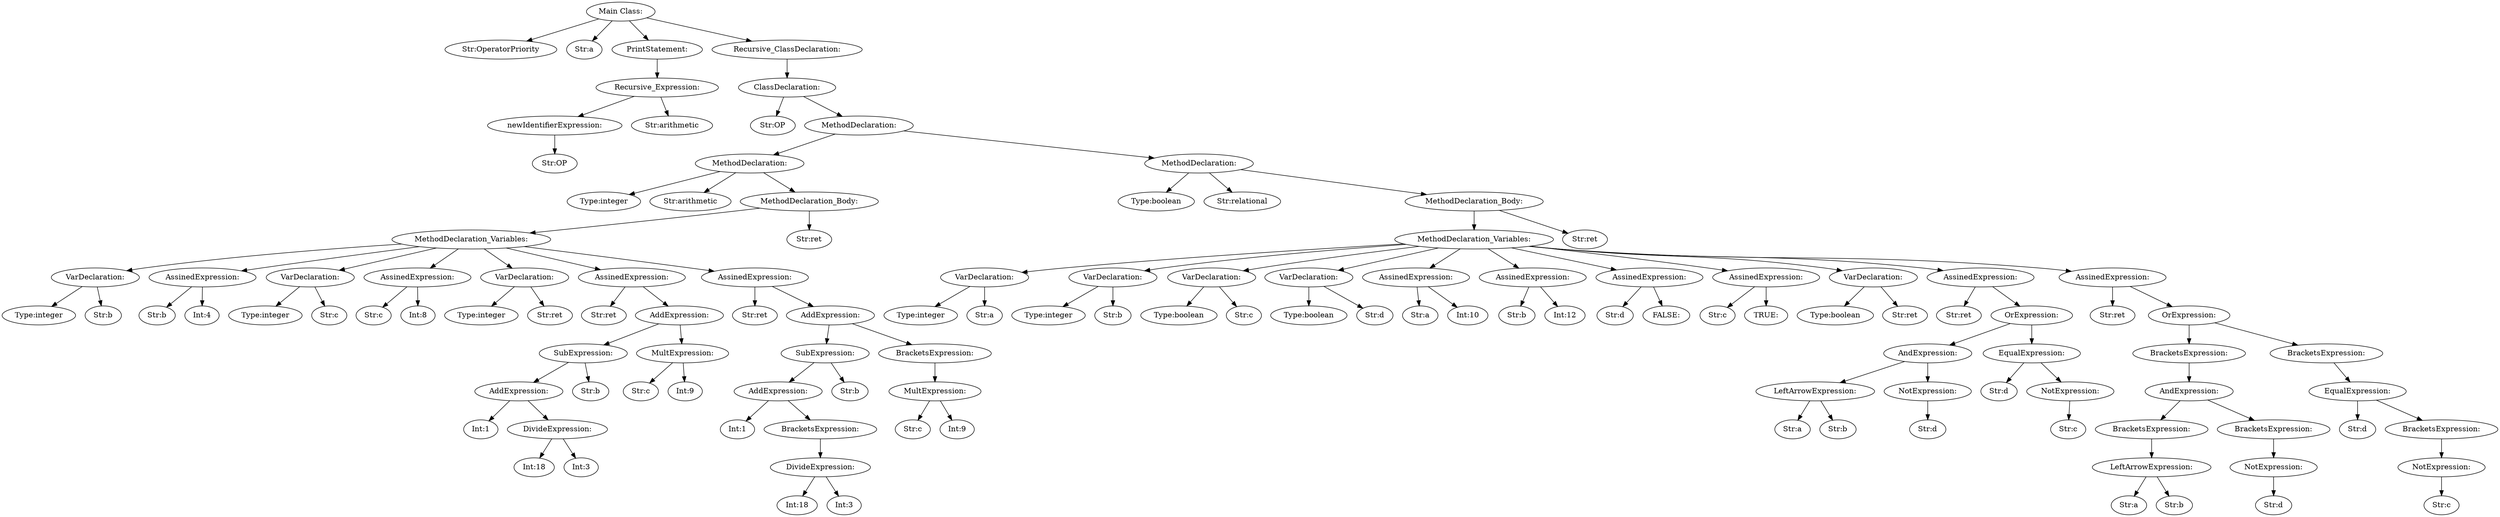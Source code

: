 digraph {
n0 [label="Main Class:"];
n1 [label="Str:OperatorPriority"];
n0 -> n1
n2 [label="Str:a"];
n0 -> n2
n3 [label="PrintStatement:"];
n4 [label="Recursive_Expression:"];
n5 [label="newIdentifierExpression:"];
n6 [label="Str:OP"];
n5 -> n6
n4 -> n5
n7 [label="Str:arithmetic"];
n4 -> n7
n3 -> n4
n0 -> n3
n8 [label="Recursive_ClassDeclaration:"];
n9 [label="ClassDeclaration:"];
n10 [label="Str:OP"];
n9 -> n10
n11 [label="MethodDeclaration:"];
n12 [label="MethodDeclaration:"];
n13 [label="Type:integer"];
n12 -> n13
n14 [label="Str:arithmetic"];
n12 -> n14
n15 [label="MethodDeclaration_Body:"];
n16 [label="MethodDeclaration_Variables:"];
n17 [label="VarDeclaration:"];
n18 [label="Type:integer"];
n17 -> n18
n19 [label="Str:b"];
n17 -> n19
n16 -> n17
n20 [label="AssinedExpression:"];
n21 [label="Str:b"];
n20 -> n21
n22 [label="Int:4"];
n20 -> n22
n16 -> n20
n23 [label="VarDeclaration:"];
n24 [label="Type:integer"];
n23 -> n24
n25 [label="Str:c"];
n23 -> n25
n16 -> n23
n26 [label="AssinedExpression:"];
n27 [label="Str:c"];
n26 -> n27
n28 [label="Int:8"];
n26 -> n28
n16 -> n26
n29 [label="VarDeclaration:"];
n30 [label="Type:integer"];
n29 -> n30
n31 [label="Str:ret"];
n29 -> n31
n16 -> n29
n32 [label="AssinedExpression:"];
n33 [label="Str:ret"];
n32 -> n33
n34 [label="AddExpression:"];
n35 [label="SubExpression:"];
n36 [label="AddExpression:"];
n37 [label="Int:1"];
n36 -> n37
n38 [label="DivideExpression:"];
n39 [label="Int:18"];
n38 -> n39
n40 [label="Int:3"];
n38 -> n40
n36 -> n38
n35 -> n36
n41 [label="Str:b"];
n35 -> n41
n34 -> n35
n42 [label="MultExpression:"];
n43 [label="Str:c"];
n42 -> n43
n44 [label="Int:9"];
n42 -> n44
n34 -> n42
n32 -> n34
n16 -> n32
n45 [label="AssinedExpression:"];
n46 [label="Str:ret"];
n45 -> n46
n47 [label="AddExpression:"];
n48 [label="SubExpression:"];
n49 [label="AddExpression:"];
n50 [label="Int:1"];
n49 -> n50
n51 [label="BracketsExpression:"];
n52 [label="DivideExpression:"];
n53 [label="Int:18"];
n52 -> n53
n54 [label="Int:3"];
n52 -> n54
n51 -> n52
n49 -> n51
n48 -> n49
n55 [label="Str:b"];
n48 -> n55
n47 -> n48
n56 [label="BracketsExpression:"];
n57 [label="MultExpression:"];
n58 [label="Str:c"];
n57 -> n58
n59 [label="Int:9"];
n57 -> n59
n56 -> n57
n47 -> n56
n45 -> n47
n16 -> n45
n15 -> n16
n60 [label="Str:ret"];
n15 -> n60
n12 -> n15
n11 -> n12
n61 [label="MethodDeclaration:"];
n62 [label="Type:boolean"];
n61 -> n62
n63 [label="Str:relational"];
n61 -> n63
n64 [label="MethodDeclaration_Body:"];
n65 [label="MethodDeclaration_Variables:"];
n66 [label="VarDeclaration:"];
n67 [label="Type:integer"];
n66 -> n67
n68 [label="Str:a"];
n66 -> n68
n65 -> n66
n69 [label="VarDeclaration:"];
n70 [label="Type:integer"];
n69 -> n70
n71 [label="Str:b"];
n69 -> n71
n65 -> n69
n72 [label="VarDeclaration:"];
n73 [label="Type:boolean"];
n72 -> n73
n74 [label="Str:c"];
n72 -> n74
n65 -> n72
n75 [label="VarDeclaration:"];
n76 [label="Type:boolean"];
n75 -> n76
n77 [label="Str:d"];
n75 -> n77
n65 -> n75
n78 [label="AssinedExpression:"];
n79 [label="Str:a"];
n78 -> n79
n80 [label="Int:10"];
n78 -> n80
n65 -> n78
n81 [label="AssinedExpression:"];
n82 [label="Str:b"];
n81 -> n82
n83 [label="Int:12"];
n81 -> n83
n65 -> n81
n84 [label="AssinedExpression:"];
n85 [label="Str:d"];
n84 -> n85
n86 [label="FALSE:"];
n84 -> n86
n65 -> n84
n87 [label="AssinedExpression:"];
n88 [label="Str:c"];
n87 -> n88
n89 [label="TRUE:"];
n87 -> n89
n65 -> n87
n90 [label="VarDeclaration:"];
n91 [label="Type:boolean"];
n90 -> n91
n92 [label="Str:ret"];
n90 -> n92
n65 -> n90
n93 [label="AssinedExpression:"];
n94 [label="Str:ret"];
n93 -> n94
n95 [label="OrExpression:"];
n96 [label="AndExpression:"];
n97 [label="LeftArrowExpression:"];
n98 [label="Str:a"];
n97 -> n98
n99 [label="Str:b"];
n97 -> n99
n96 -> n97
n100 [label="NotExpression:"];
n101 [label="Str:d"];
n100 -> n101
n96 -> n100
n95 -> n96
n102 [label="EqualExpression:"];
n103 [label="Str:d"];
n102 -> n103
n104 [label="NotExpression:"];
n105 [label="Str:c"];
n104 -> n105
n102 -> n104
n95 -> n102
n93 -> n95
n65 -> n93
n106 [label="AssinedExpression:"];
n107 [label="Str:ret"];
n106 -> n107
n108 [label="OrExpression:"];
n109 [label="BracketsExpression:"];
n110 [label="AndExpression:"];
n111 [label="BracketsExpression:"];
n112 [label="LeftArrowExpression:"];
n113 [label="Str:a"];
n112 -> n113
n114 [label="Str:b"];
n112 -> n114
n111 -> n112
n110 -> n111
n115 [label="BracketsExpression:"];
n116 [label="NotExpression:"];
n117 [label="Str:d"];
n116 -> n117
n115 -> n116
n110 -> n115
n109 -> n110
n108 -> n109
n118 [label="BracketsExpression:"];
n119 [label="EqualExpression:"];
n120 [label="Str:d"];
n119 -> n120
n121 [label="BracketsExpression:"];
n122 [label="NotExpression:"];
n123 [label="Str:c"];
n122 -> n123
n121 -> n122
n119 -> n121
n118 -> n119
n108 -> n118
n106 -> n108
n65 -> n106
n64 -> n65
n124 [label="Str:ret"];
n64 -> n124
n61 -> n64
n11 -> n61
n9 -> n11
n8 -> n9
n0 -> n8
}

